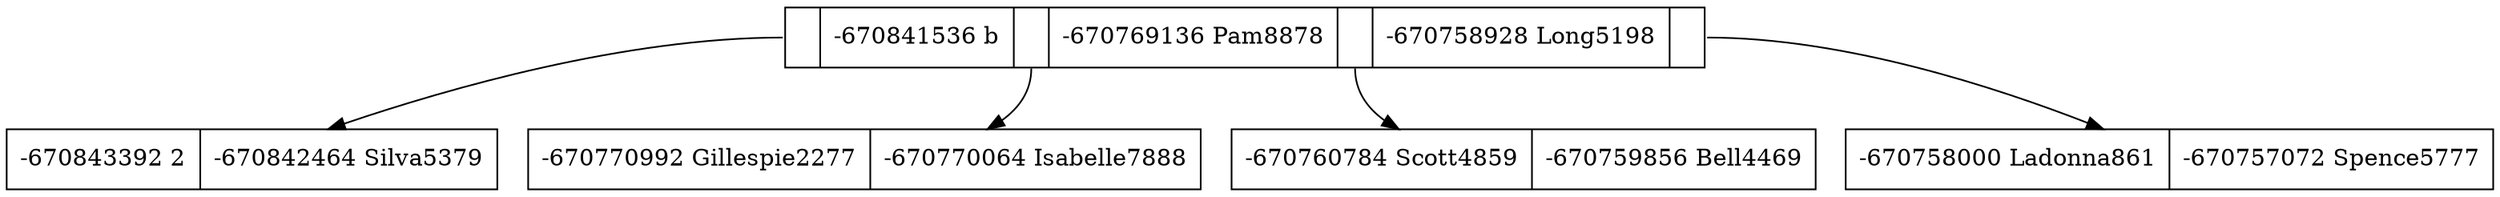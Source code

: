 digraph G {
node[shape=record]
		//Agregar Nodos Rama
R0x7f6bd803c540[label="<C1>|-670841536 
 b|<C2>|-670769136 
 Pam8878|<C3>|-670758928 
 Long5198|<C4>"];
R0x7f6bd803be00[label="-670843392 
 2|-670842464 
 Silva5379"];
R0x7f6bd804d8d0[label="-670770992 
 Gillespie2277|-670770064 
 Isabelle7888"];
R0x7f6bd80500b0[label="-670760784 
 Scott4859|-670759856 
 Bell4469"];
R0x7f6bd8050b90[label="-670758000 
 Ladonna861|-670757072 
 Spence5777"];
		//Agregar conexiones
R0x7f6bd803c540:C1->R0x7f6bd803be00;
R0x7f6bd803c540:C2->R0x7f6bd804d8d0;
R0x7f6bd803c540:C3->R0x7f6bd80500b0;
R0x7f6bd803c540:C4->R0x7f6bd8050b90;
}